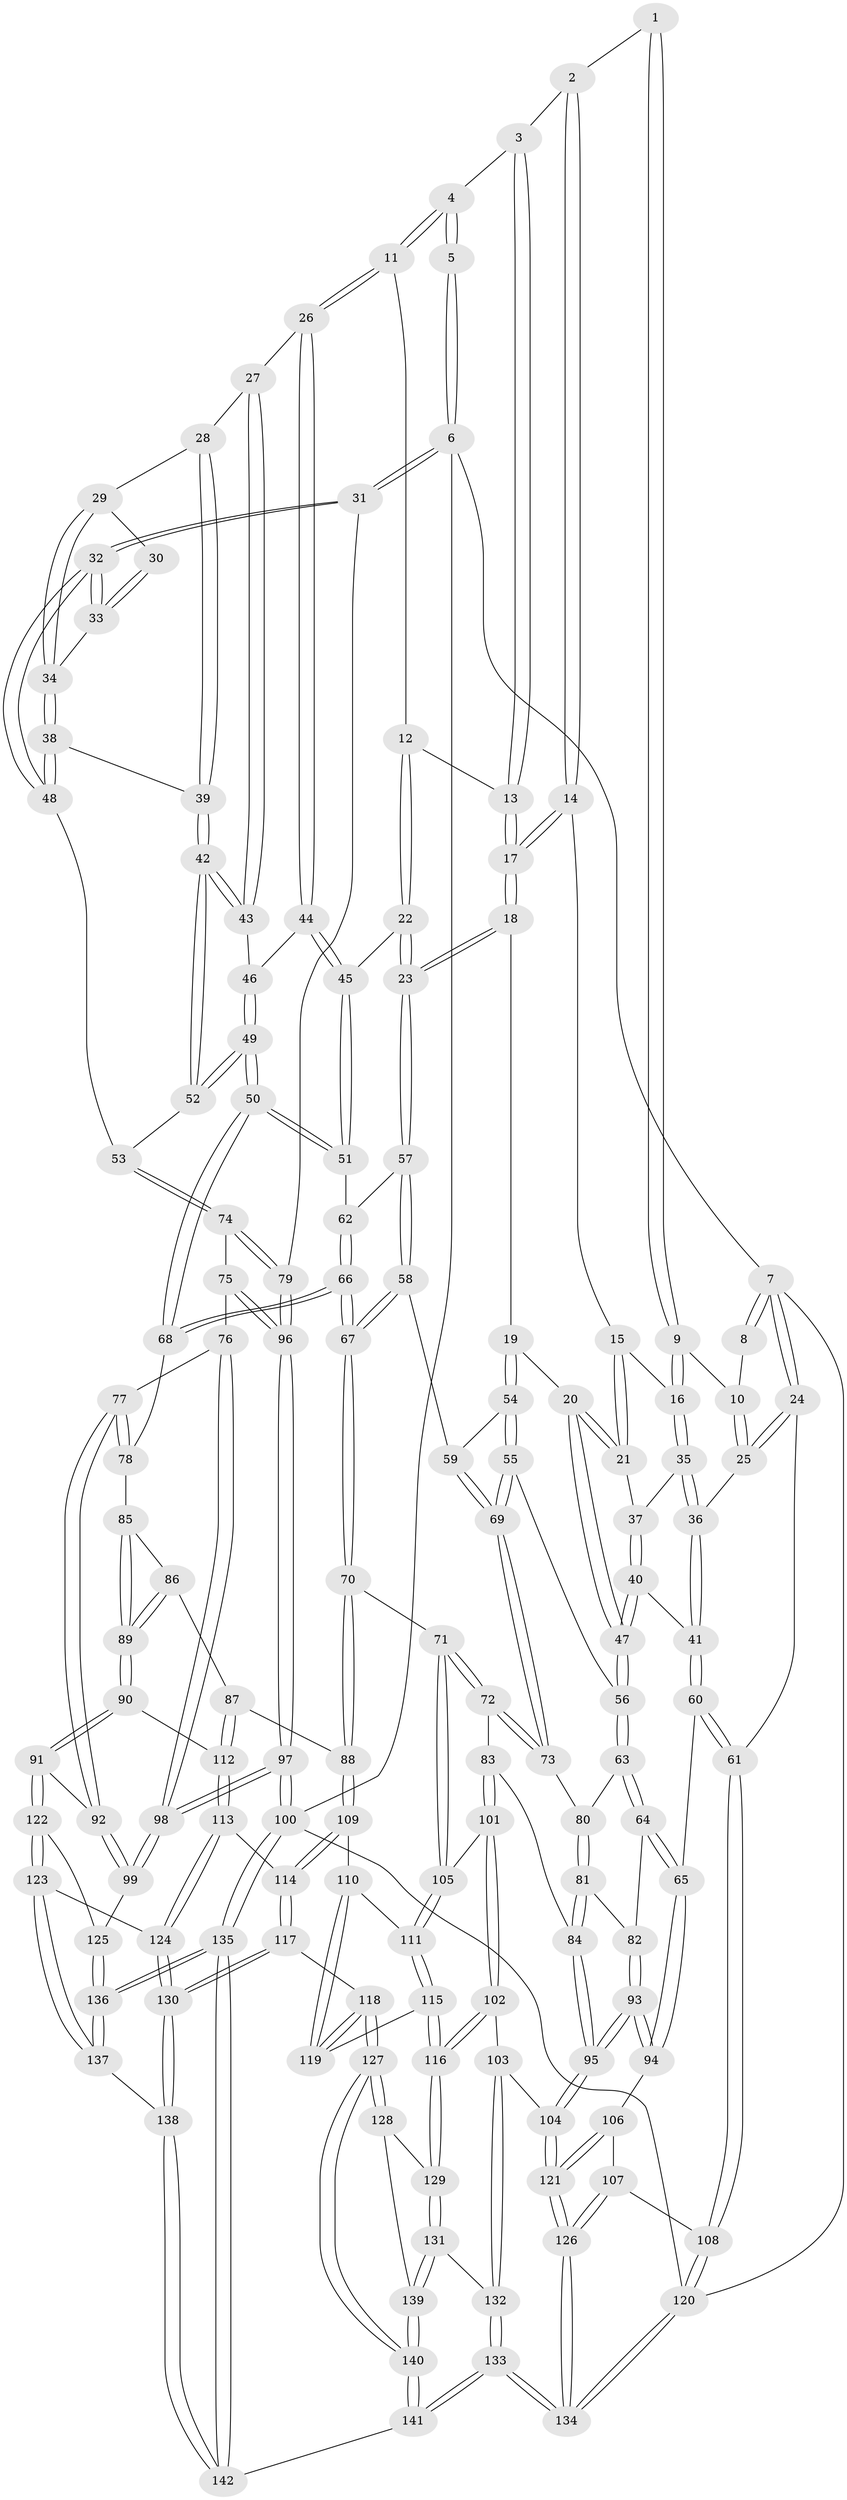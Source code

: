 // coarse degree distribution, {2: 0.16666666666666666, 3: 0.30952380952380953, 4: 0.30952380952380953, 6: 0.047619047619047616, 5: 0.07142857142857142, 8: 0.047619047619047616, 7: 0.047619047619047616}
// Generated by graph-tools (version 1.1) at 2025/04/03/04/25 22:04:59]
// undirected, 142 vertices, 352 edges
graph export_dot {
graph [start="1"]
  node [color=gray90,style=filled];
  1 [pos="+0.2648763983353819+0"];
  2 [pos="+0.3595404782941155+0"];
  3 [pos="+0.47827602907423833+0"];
  4 [pos="+0.6785833100915702+0"];
  5 [pos="+1+0"];
  6 [pos="+1+0"];
  7 [pos="+0+0"];
  8 [pos="+0.13547433225119546+0"];
  9 [pos="+0.18958208008319435+0.1221344585305885"];
  10 [pos="+0.07258657628597079+0.09943082558476628"];
  11 [pos="+0.6648549186267211+0.1255858806835711"];
  12 [pos="+0.5376893911929151+0.12023163584006362"];
  13 [pos="+0.5112209231296105+0.09882203365989405"];
  14 [pos="+0.36045643060594246+0"];
  15 [pos="+0.3020722700724726+0.10945070932772857"];
  16 [pos="+0.19402354784908185+0.1308881329107857"];
  17 [pos="+0.4218946546858968+0.15450412224497406"];
  18 [pos="+0.4166348826221774+0.24830999217722002"];
  19 [pos="+0.38601618705316926+0.2507865594776499"];
  20 [pos="+0.33712521822565134+0.24238282300501277"];
  21 [pos="+0.31551649697327755+0.2142279935750884"];
  22 [pos="+0.47904178232576744+0.26886791061710646"];
  23 [pos="+0.4603659063814636+0.2743241077714227"];
  24 [pos="+0+0.2113177626943651"];
  25 [pos="+0+0.19957083927665437"];
  26 [pos="+0.6662693758944673+0.12998336355712758"];
  27 [pos="+0.7051692360353333+0.1426455057637004"];
  28 [pos="+0.7570511267728153+0.1464296801845573"];
  29 [pos="+0.8205950432861003+0.12522904326004614"];
  30 [pos="+0.9438005518492699+0"];
  31 [pos="+1+0.3685722614571871"];
  32 [pos="+1+0.34832944856195297"];
  33 [pos="+0.9272110298475911+0.19624161401348916"];
  34 [pos="+0.8610947566621953+0.23717016078214567"];
  35 [pos="+0.19476385934653542+0.13993688794721004"];
  36 [pos="+0.117135296251662+0.2722256515652214"];
  37 [pos="+0.2483199685134151+0.18348862694641954"];
  38 [pos="+0.847163077893284+0.2553818206239818"];
  39 [pos="+0.8392020549864668+0.2578006063734499"];
  40 [pos="+0.14744819730107353+0.3115095613458696"];
  41 [pos="+0.14591706021263562+0.3107795519004654"];
  42 [pos="+0.8230176699015448+0.2685223219183915"];
  43 [pos="+0.7843219451618001+0.26873509675338614"];
  44 [pos="+0.6286504269057055+0.23248066934851702"];
  45 [pos="+0.5994914927414533+0.25975567171635144"];
  46 [pos="+0.7392138895023432+0.2861245098973856"];
  47 [pos="+0.18848265206894915+0.33569301685751585"];
  48 [pos="+0.926210173405543+0.3370036984664841"];
  49 [pos="+0.7117746057811656+0.4432537001360394"];
  50 [pos="+0.6945182810562571+0.4549543873506059"];
  51 [pos="+0.6487947095324272+0.39562213590201745"];
  52 [pos="+0.8076425426967816+0.41630010407914686"];
  53 [pos="+0.8403414162819434+0.4234904818432052"];
  54 [pos="+0.3140512988907051+0.4088714448222328"];
  55 [pos="+0.29330624724537774+0.41623014547338394"];
  56 [pos="+0.22363093221840263+0.42148268166509617"];
  57 [pos="+0.46219250117536137+0.3166158979684979"];
  58 [pos="+0.40708288466747544+0.42029670575089273"];
  59 [pos="+0.40088731548837436+0.4235504082676962"];
  60 [pos="+0+0.5094580529439625"];
  61 [pos="+0+0.5073228835062865"];
  62 [pos="+0.5119601860400937+0.38750178563856325"];
  63 [pos="+0.22193617655470171+0.4279238205270877"];
  64 [pos="+0.13174129104435373+0.536129151530554"];
  65 [pos="+0.0006481433340907526+0.5274960468631511"];
  66 [pos="+0.5280719825575749+0.5258492493975463"];
  67 [pos="+0.5271736186934484+0.5266196846284996"];
  68 [pos="+0.6868174628433451+0.4773559960463373"];
  69 [pos="+0.37106522174427997+0.5213478658249047"];
  70 [pos="+0.5165288973907126+0.5446289639303163"];
  71 [pos="+0.43807881624490647+0.5929499895312429"];
  72 [pos="+0.3883848781755194+0.5665046429127025"];
  73 [pos="+0.3710515466781805+0.5446778950081542"];
  74 [pos="+0.8794736517993624+0.46168936022335205"];
  75 [pos="+0.8935016761764929+0.5735475761899149"];
  76 [pos="+0.8907599624636271+0.5773290997443915"];
  77 [pos="+0.8901803984665186+0.5777863656517459"];
  78 [pos="+0.6998233293380022+0.5075649669006533"];
  79 [pos="+1+0.37792954963607484"];
  80 [pos="+0.29389578497129665+0.5289255471572009"];
  81 [pos="+0.24302290692880127+0.5959194575806878"];
  82 [pos="+0.14887731588750514+0.5604722030017051"];
  83 [pos="+0.28599635892875+0.6327148848991769"];
  84 [pos="+0.26131829294895725+0.6260659583155904"];
  85 [pos="+0.7025731725082656+0.5570677092036652"];
  86 [pos="+0.6248208147489602+0.6555226796122634"];
  87 [pos="+0.6154738585848083+0.6642670446204324"];
  88 [pos="+0.6022498424223044+0.6697258299829104"];
  89 [pos="+0.7658099659722046+0.6655178357921977"];
  90 [pos="+0.7839046120537088+0.6900826720340482"];
  91 [pos="+0.7977740727023954+0.6958761274359524"];
  92 [pos="+0.8441191909112754+0.6721353899249851"];
  93 [pos="+0.15119994014980717+0.7113870503558316"];
  94 [pos="+0.08370531832454096+0.7081052223023685"];
  95 [pos="+0.1855079076905127+0.7399506125975075"];
  96 [pos="+1+0.49278467749758725"];
  97 [pos="+1+0.8390311992316494"];
  98 [pos="+1+0.7772692688740666"];
  99 [pos="+0.9838392442380195+0.7519229509444986"];
  100 [pos="+1+1"];
  101 [pos="+0.31408679588247207+0.6773597049329488"];
  102 [pos="+0.30035141832587375+0.7250480454497175"];
  103 [pos="+0.24725500960930225+0.7631825420456655"];
  104 [pos="+0.1913724958986989+0.7514748216488909"];
  105 [pos="+0.4329673877597206+0.6619035638634426"];
  106 [pos="+0.05773159437654497+0.7245624199248687"];
  107 [pos="+0.010135428896908957+0.7437548329101755"];
  108 [pos="+0+0.7266327332583118"];
  109 [pos="+0.5949294929532934+0.6872364534709056"];
  110 [pos="+0.573010749655892+0.6973852297688464"];
  111 [pos="+0.4483034536045537+0.7185093157323009"];
  112 [pos="+0.7207084006897977+0.7117566491028106"];
  113 [pos="+0.666790034491456+0.7626000713061177"];
  114 [pos="+0.641887474658328+0.7767274155361857"];
  115 [pos="+0.44705533925563457+0.7239890044080783"];
  116 [pos="+0.4265525190370824+0.7597463617467834"];
  117 [pos="+0.6177908814452211+0.869227362595639"];
  118 [pos="+0.6085144633788554+0.8698775505414286"];
  119 [pos="+0.5531821611405507+0.7909068410945789"];
  120 [pos="+0+1"];
  121 [pos="+0.12391245523309885+0.8961152870037805"];
  122 [pos="+0.8009786970086349+0.7826820818763156"];
  123 [pos="+0.7941119917341032+0.7918767848164566"];
  124 [pos="+0.7679420628836301+0.8018775375592315"];
  125 [pos="+0.8583546746667129+0.8100513572103143"];
  126 [pos="+0.11386208029895889+0.9238206396071984"];
  127 [pos="+0.5614193484875828+0.8899750838334449"];
  128 [pos="+0.4861146777449968+0.8423570407998093"];
  129 [pos="+0.4225491176336745+0.780278461732359"];
  130 [pos="+0.6406577407996678+0.882904392630277"];
  131 [pos="+0.38147740821659143+0.8253051465371837"];
  132 [pos="+0.31621780154514567+0.8428745011886691"];
  133 [pos="+0.13418758232120367+1"];
  134 [pos="+0.06414250519056172+1"];
  135 [pos="+1+1"];
  136 [pos="+1+1"];
  137 [pos="+0.795924104286538+0.9688857777331391"];
  138 [pos="+0.6449330204308192+0.888327920477984"];
  139 [pos="+0.41819961443795783+0.9159134088741508"];
  140 [pos="+0.44277755682993236+1"];
  141 [pos="+0.38942094449913617+1"];
  142 [pos="+0.6170942056976991+1"];
  1 -- 2;
  1 -- 9;
  1 -- 9;
  2 -- 3;
  2 -- 14;
  2 -- 14;
  3 -- 4;
  3 -- 13;
  3 -- 13;
  4 -- 5;
  4 -- 5;
  4 -- 11;
  4 -- 11;
  5 -- 6;
  5 -- 6;
  6 -- 7;
  6 -- 31;
  6 -- 31;
  6 -- 100;
  7 -- 8;
  7 -- 8;
  7 -- 24;
  7 -- 24;
  7 -- 120;
  8 -- 10;
  9 -- 10;
  9 -- 16;
  9 -- 16;
  10 -- 25;
  10 -- 25;
  11 -- 12;
  11 -- 26;
  11 -- 26;
  12 -- 13;
  12 -- 22;
  12 -- 22;
  13 -- 17;
  13 -- 17;
  14 -- 15;
  14 -- 17;
  14 -- 17;
  15 -- 16;
  15 -- 21;
  15 -- 21;
  16 -- 35;
  16 -- 35;
  17 -- 18;
  17 -- 18;
  18 -- 19;
  18 -- 23;
  18 -- 23;
  19 -- 20;
  19 -- 54;
  19 -- 54;
  20 -- 21;
  20 -- 21;
  20 -- 47;
  20 -- 47;
  21 -- 37;
  22 -- 23;
  22 -- 23;
  22 -- 45;
  23 -- 57;
  23 -- 57;
  24 -- 25;
  24 -- 25;
  24 -- 61;
  25 -- 36;
  26 -- 27;
  26 -- 44;
  26 -- 44;
  27 -- 28;
  27 -- 43;
  27 -- 43;
  28 -- 29;
  28 -- 39;
  28 -- 39;
  29 -- 30;
  29 -- 34;
  29 -- 34;
  30 -- 33;
  30 -- 33;
  31 -- 32;
  31 -- 32;
  31 -- 79;
  32 -- 33;
  32 -- 33;
  32 -- 48;
  32 -- 48;
  33 -- 34;
  34 -- 38;
  34 -- 38;
  35 -- 36;
  35 -- 36;
  35 -- 37;
  36 -- 41;
  36 -- 41;
  37 -- 40;
  37 -- 40;
  38 -- 39;
  38 -- 48;
  38 -- 48;
  39 -- 42;
  39 -- 42;
  40 -- 41;
  40 -- 47;
  40 -- 47;
  41 -- 60;
  41 -- 60;
  42 -- 43;
  42 -- 43;
  42 -- 52;
  42 -- 52;
  43 -- 46;
  44 -- 45;
  44 -- 45;
  44 -- 46;
  45 -- 51;
  45 -- 51;
  46 -- 49;
  46 -- 49;
  47 -- 56;
  47 -- 56;
  48 -- 53;
  49 -- 50;
  49 -- 50;
  49 -- 52;
  49 -- 52;
  50 -- 51;
  50 -- 51;
  50 -- 68;
  50 -- 68;
  51 -- 62;
  52 -- 53;
  53 -- 74;
  53 -- 74;
  54 -- 55;
  54 -- 55;
  54 -- 59;
  55 -- 56;
  55 -- 69;
  55 -- 69;
  56 -- 63;
  56 -- 63;
  57 -- 58;
  57 -- 58;
  57 -- 62;
  58 -- 59;
  58 -- 67;
  58 -- 67;
  59 -- 69;
  59 -- 69;
  60 -- 61;
  60 -- 61;
  60 -- 65;
  61 -- 108;
  61 -- 108;
  62 -- 66;
  62 -- 66;
  63 -- 64;
  63 -- 64;
  63 -- 80;
  64 -- 65;
  64 -- 65;
  64 -- 82;
  65 -- 94;
  65 -- 94;
  66 -- 67;
  66 -- 67;
  66 -- 68;
  66 -- 68;
  67 -- 70;
  67 -- 70;
  68 -- 78;
  69 -- 73;
  69 -- 73;
  70 -- 71;
  70 -- 88;
  70 -- 88;
  71 -- 72;
  71 -- 72;
  71 -- 105;
  71 -- 105;
  72 -- 73;
  72 -- 73;
  72 -- 83;
  73 -- 80;
  74 -- 75;
  74 -- 79;
  74 -- 79;
  75 -- 76;
  75 -- 96;
  75 -- 96;
  76 -- 77;
  76 -- 98;
  76 -- 98;
  77 -- 78;
  77 -- 78;
  77 -- 92;
  77 -- 92;
  78 -- 85;
  79 -- 96;
  79 -- 96;
  80 -- 81;
  80 -- 81;
  81 -- 82;
  81 -- 84;
  81 -- 84;
  82 -- 93;
  82 -- 93;
  83 -- 84;
  83 -- 101;
  83 -- 101;
  84 -- 95;
  84 -- 95;
  85 -- 86;
  85 -- 89;
  85 -- 89;
  86 -- 87;
  86 -- 89;
  86 -- 89;
  87 -- 88;
  87 -- 112;
  87 -- 112;
  88 -- 109;
  88 -- 109;
  89 -- 90;
  89 -- 90;
  90 -- 91;
  90 -- 91;
  90 -- 112;
  91 -- 92;
  91 -- 122;
  91 -- 122;
  92 -- 99;
  92 -- 99;
  93 -- 94;
  93 -- 94;
  93 -- 95;
  93 -- 95;
  94 -- 106;
  95 -- 104;
  95 -- 104;
  96 -- 97;
  96 -- 97;
  97 -- 98;
  97 -- 98;
  97 -- 100;
  97 -- 100;
  98 -- 99;
  98 -- 99;
  99 -- 125;
  100 -- 135;
  100 -- 135;
  100 -- 120;
  101 -- 102;
  101 -- 102;
  101 -- 105;
  102 -- 103;
  102 -- 116;
  102 -- 116;
  103 -- 104;
  103 -- 132;
  103 -- 132;
  104 -- 121;
  104 -- 121;
  105 -- 111;
  105 -- 111;
  106 -- 107;
  106 -- 121;
  106 -- 121;
  107 -- 108;
  107 -- 126;
  107 -- 126;
  108 -- 120;
  108 -- 120;
  109 -- 110;
  109 -- 114;
  109 -- 114;
  110 -- 111;
  110 -- 119;
  110 -- 119;
  111 -- 115;
  111 -- 115;
  112 -- 113;
  112 -- 113;
  113 -- 114;
  113 -- 124;
  113 -- 124;
  114 -- 117;
  114 -- 117;
  115 -- 116;
  115 -- 116;
  115 -- 119;
  116 -- 129;
  116 -- 129;
  117 -- 118;
  117 -- 130;
  117 -- 130;
  118 -- 119;
  118 -- 119;
  118 -- 127;
  118 -- 127;
  120 -- 134;
  120 -- 134;
  121 -- 126;
  121 -- 126;
  122 -- 123;
  122 -- 123;
  122 -- 125;
  123 -- 124;
  123 -- 137;
  123 -- 137;
  124 -- 130;
  124 -- 130;
  125 -- 136;
  125 -- 136;
  126 -- 134;
  126 -- 134;
  127 -- 128;
  127 -- 128;
  127 -- 140;
  127 -- 140;
  128 -- 129;
  128 -- 139;
  129 -- 131;
  129 -- 131;
  130 -- 138;
  130 -- 138;
  131 -- 132;
  131 -- 139;
  131 -- 139;
  132 -- 133;
  132 -- 133;
  133 -- 134;
  133 -- 134;
  133 -- 141;
  133 -- 141;
  135 -- 136;
  135 -- 136;
  135 -- 142;
  135 -- 142;
  136 -- 137;
  136 -- 137;
  137 -- 138;
  138 -- 142;
  138 -- 142;
  139 -- 140;
  139 -- 140;
  140 -- 141;
  140 -- 141;
  141 -- 142;
}
